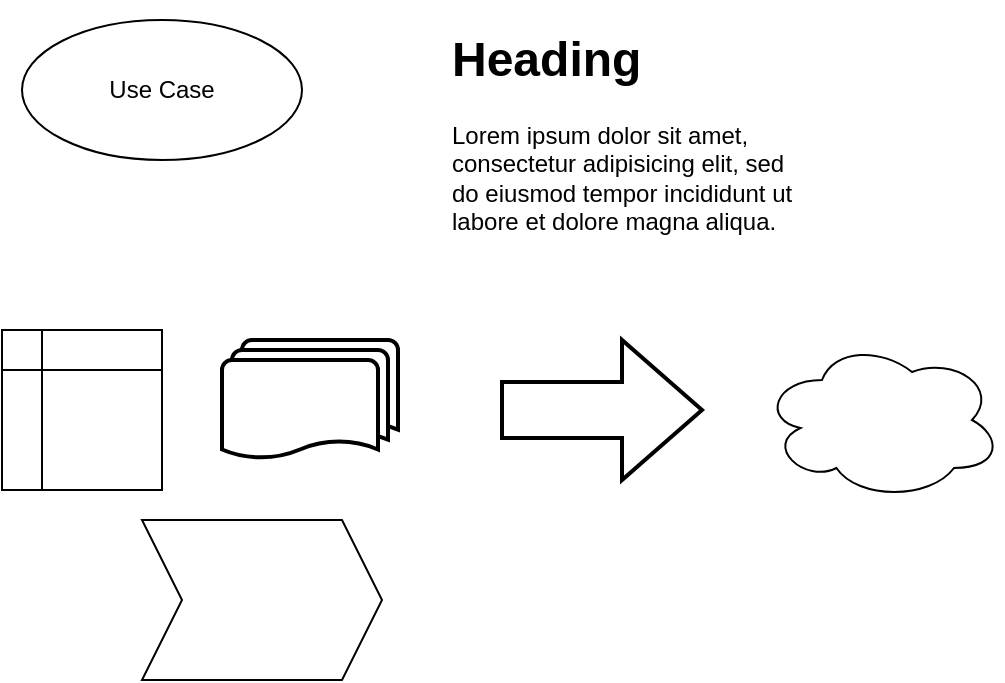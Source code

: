 <mxfile version="15.2.9" type="github"><diagram id="oSsCuc2kOEjQpEh7y2NE" name="Page-1"><mxGraphModel dx="768" dy="452" grid="1" gridSize="10" guides="1" tooltips="1" connect="1" arrows="1" fold="1" page="1" pageScale="1" pageWidth="850" pageHeight="1100" math="0" shadow="0"><root><mxCell id="0"/><mxCell id="1" parent="0"/><mxCell id="G_vIsGC1WDHYpRR24kMB-1" value="" style="strokeWidth=2;html=1;shape=mxgraph.flowchart.multi-document;whiteSpace=wrap;" vertex="1" parent="1"><mxGeometry x="140" y="180" width="88" height="60" as="geometry"/></mxCell><mxCell id="G_vIsGC1WDHYpRR24kMB-2" value="" style="verticalLabelPosition=bottom;verticalAlign=top;html=1;strokeWidth=2;shape=mxgraph.arrows2.arrow;dy=0.6;dx=40;notch=0;" vertex="1" parent="1"><mxGeometry x="280" y="180" width="100" height="70" as="geometry"/></mxCell><mxCell id="G_vIsGC1WDHYpRR24kMB-3" value="Use Case" style="ellipse;whiteSpace=wrap;html=1;" vertex="1" parent="1"><mxGeometry x="40" y="20" width="140" height="70" as="geometry"/></mxCell><mxCell id="G_vIsGC1WDHYpRR24kMB-4" value="&lt;h1&gt;Heading&lt;/h1&gt;&lt;p&gt;Lorem ipsum dolor sit amet, consectetur adipisicing elit, sed do eiusmod tempor incididunt ut labore et dolore magna aliqua.&lt;/p&gt;" style="text;html=1;strokeColor=none;fillColor=none;spacing=5;spacingTop=-20;whiteSpace=wrap;overflow=hidden;rounded=0;" vertex="1" parent="1"><mxGeometry x="250" y="20" width="190" height="120" as="geometry"/></mxCell><mxCell id="G_vIsGC1WDHYpRR24kMB-5" value="" style="ellipse;shape=cloud;whiteSpace=wrap;html=1;" vertex="1" parent="1"><mxGeometry x="410" y="180" width="120" height="80" as="geometry"/></mxCell><mxCell id="G_vIsGC1WDHYpRR24kMB-6" value="" style="shape=internalStorage;whiteSpace=wrap;html=1;backgroundOutline=1;" vertex="1" parent="1"><mxGeometry x="30" y="175" width="80" height="80" as="geometry"/></mxCell><mxCell id="G_vIsGC1WDHYpRR24kMB-7" value="" style="shape=step;perimeter=stepPerimeter;whiteSpace=wrap;html=1;fixedSize=1;" vertex="1" parent="1"><mxGeometry x="100" y="270" width="120" height="80" as="geometry"/></mxCell></root></mxGraphModel></diagram></mxfile>